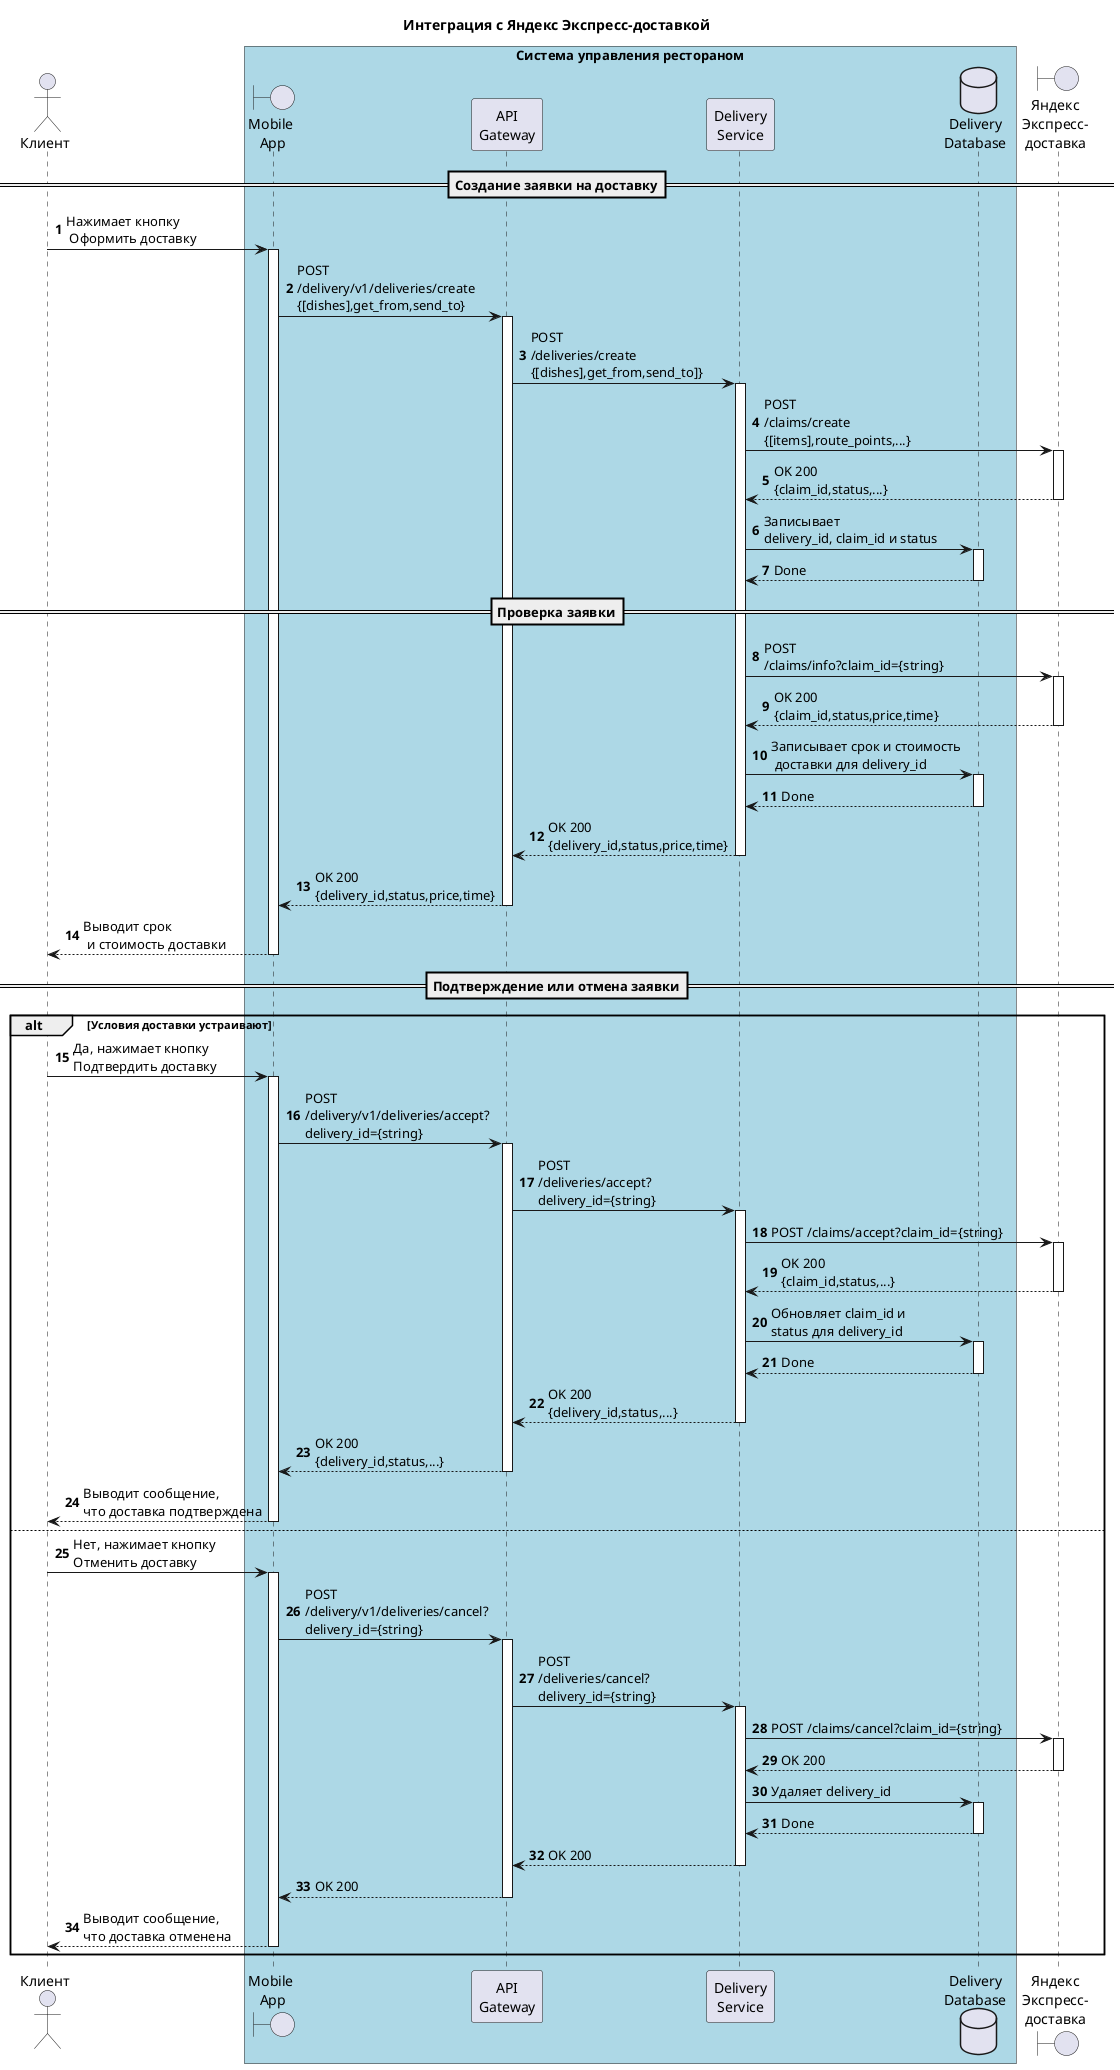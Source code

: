@startuml Create Order
Title Интеграция с Яндекс Экспресс-доставкой
autonumber
' skinparam sequenceMessageAlign center
actor "Клиент" as client
box "Система управления рестораном" #LightBlue
boundary "Mobile\n App" as app
participant "API\nGateway" as api
participant "Delivery\nService" as delivery
database "Delivery\nDatabase" as db
end box
boundary "Яндекс\nЭкспресс-\nдоставка" as yandex

==Создание заявки на доставку==
client->app++: Нажимает кнопку\n Оформить доставку
app->api++: POST \n/delivery/v1/deliveries/create \n{[dishes],get_from,send_to}
api->delivery++: POST \n/deliveries/create\n{[dishes],get_from,send_to]}
delivery->yandex++: POST \n/claims/create\n{[items],route_points,...}
return OK 200\n{claim_id,status,...}
delivery->db++: Записывает\ndelivery_id, claim_id и status
return Done
==Проверка заявки==
delivery->yandex++: POST \n/claims/info?claim_id={string}
return OK 200\n{claim_id,status,price,time}
delivery->db++: Записывает срок и стоимость\n доставки для delivery_id
return Done
return OK 200\n{delivery_id,status,price,time}
return OK 200\n{delivery_id,status,price,time}
return Выводит срок\n и стоимость доставки
==Подтверждение или отмена заявки==
alt Условия доставки устраивают
client->app++: Да, нажимает кнопку\nПодтвердить доставку
app->api++: POST \n/delivery/v1/deliveries/accept?\ndelivery_id={string} 
api->delivery++: POST \n/deliveries/accept?\ndelivery_id={string}
delivery->yandex++: POST /claims/accept?claim_id={string}
return OK 200\n{claim_id,status,...}
delivery->db++: Обновляет claim_id и\nstatus для delivery_id
return Done
return OK 200\n{delivery_id,status,...}
return OK 200\n{delivery_id,status,...}
return Выводит сообщение,\nчто доставка подтверждена
deactivate app
else
client->app++: Нет, нажимает кнопку\nОтменить доставку
app->api++: POST \n/delivery/v1/deliveries/cancel?\ndelivery_id={string} 
api->delivery++: POST\n/deliveries/cancel?\ndelivery_id={string}
delivery->yandex++: POST /claims/cancel?claim_id={string}
return OK 200
delivery->db++: Удаляет delivery_id
return Done
return OK 200
return OK 200
return Выводит сообщение,\nчто доставка отменена
deactivate app
end

@enduml
